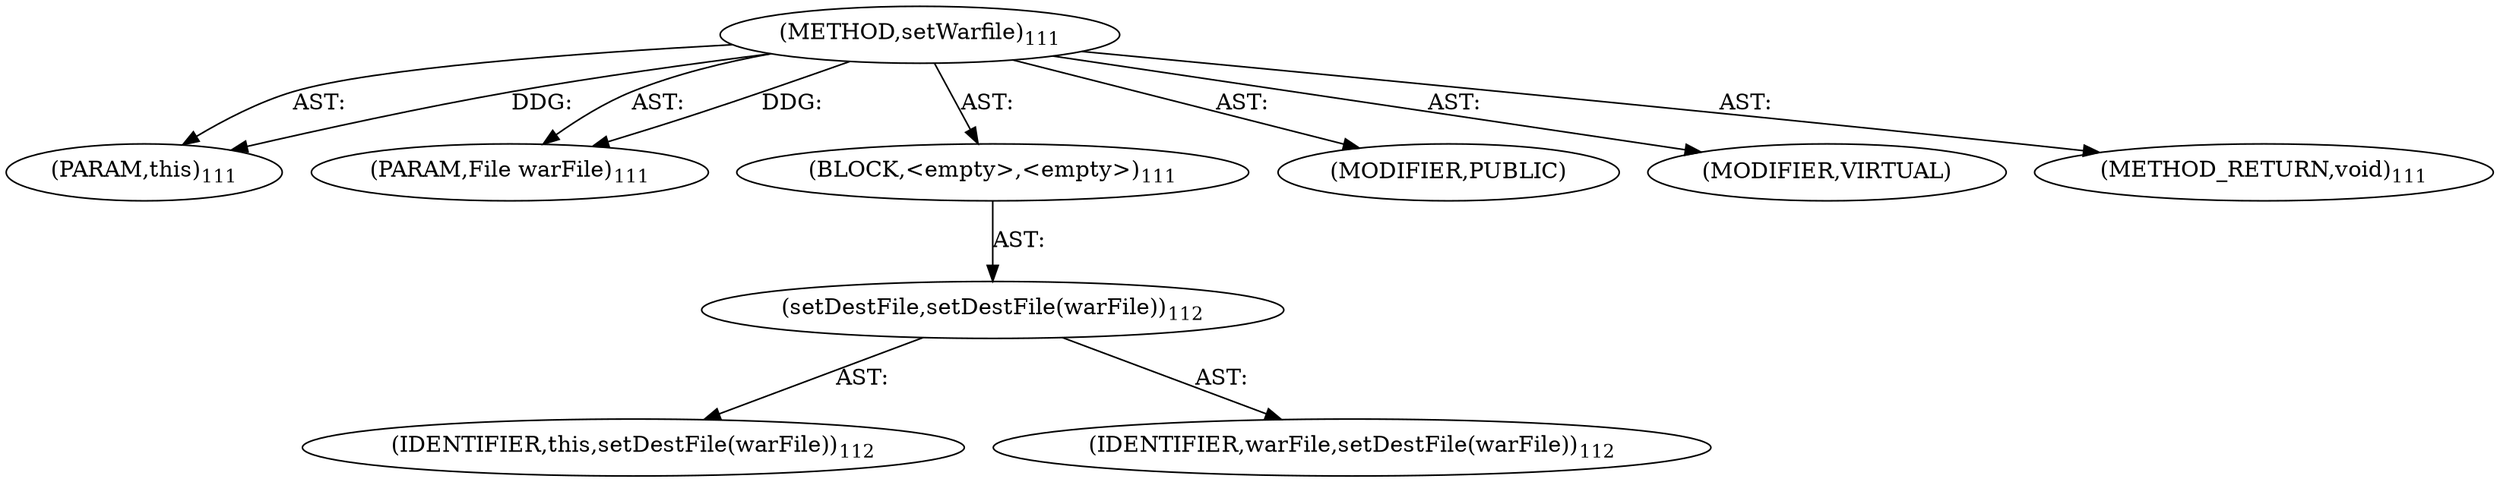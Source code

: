 digraph "setWarfile" {  
"111669149697" [label = <(METHOD,setWarfile)<SUB>111</SUB>> ]
"115964116992" [label = <(PARAM,this)<SUB>111</SUB>> ]
"115964116996" [label = <(PARAM,File warFile)<SUB>111</SUB>> ]
"25769803777" [label = <(BLOCK,&lt;empty&gt;,&lt;empty&gt;)<SUB>111</SUB>> ]
"30064771075" [label = <(setDestFile,setDestFile(warFile))<SUB>112</SUB>> ]
"68719476736" [label = <(IDENTIFIER,this,setDestFile(warFile))<SUB>112</SUB>> ]
"68719476743" [label = <(IDENTIFIER,warFile,setDestFile(warFile))<SUB>112</SUB>> ]
"133143986182" [label = <(MODIFIER,PUBLIC)> ]
"133143986183" [label = <(MODIFIER,VIRTUAL)> ]
"128849018881" [label = <(METHOD_RETURN,void)<SUB>111</SUB>> ]
  "111669149697" -> "115964116992"  [ label = "AST: "] 
  "111669149697" -> "115964116996"  [ label = "AST: "] 
  "111669149697" -> "25769803777"  [ label = "AST: "] 
  "111669149697" -> "133143986182"  [ label = "AST: "] 
  "111669149697" -> "133143986183"  [ label = "AST: "] 
  "111669149697" -> "128849018881"  [ label = "AST: "] 
  "25769803777" -> "30064771075"  [ label = "AST: "] 
  "30064771075" -> "68719476736"  [ label = "AST: "] 
  "30064771075" -> "68719476743"  [ label = "AST: "] 
  "111669149697" -> "115964116992"  [ label = "DDG: "] 
  "111669149697" -> "115964116996"  [ label = "DDG: "] 
}
